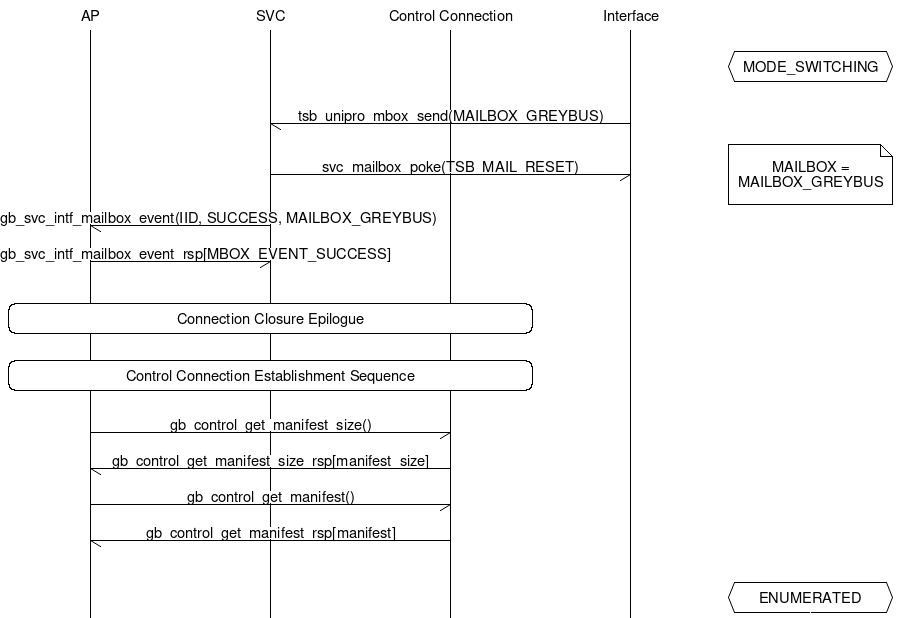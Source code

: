 # MSC for Successful Mode Switching Exit Procedure

msc {
  hscale = "1.5", arcgradient = "0";

  AP, SVC, Control [ label = "Control Connection" ], Interface, Comments [ linecolor = "white", textcolor = "white" ];

  |||;
  Comments abox Comments [ label = "MODE_SWITCHING" ];
  |||;
  Interface->SVC [ label = "tsb_unipro_mbox_send(MAILBOX_GREYBUS)" ];
  SVC->Interface [ label = "svc_mailbox_poke(TSB_MAIL_RESET)" ],
  Comments note Comments [ label = "\nMAILBOX = MAILBOX_GREYBUS\n" ];
  SVC->AP [ label = "gb_svc_intf_mailbox_event(IID,
  SUCCESS, MAILBOX_GREYBUS)"];
  AP->SVC [ label = "gb_svc_intf_mailbox_event_rsp[MBOX_EVENT_SUCCESS]"];
  |||;
  AP rbox Control [ label = "Connection Closure Epilogue" ];
  |||;
  AP rbox Control [ label = "Control Connection Establishment Sequence" ];
  |||;
  AP->Control [ label = "gb_control_get_manifest_size()" ];
  Control->AP [ label = "gb_control_get_manifest_size_rsp[manifest_size]" ];
  AP->Control [ label = "gb_control_get_manifest()" ];
  Control->AP [ label = "gb_control_get_manifest_rsp[manifest]" ];
  |||;
  Comments abox Comments [ label = "ENUMERATED" ];
}
